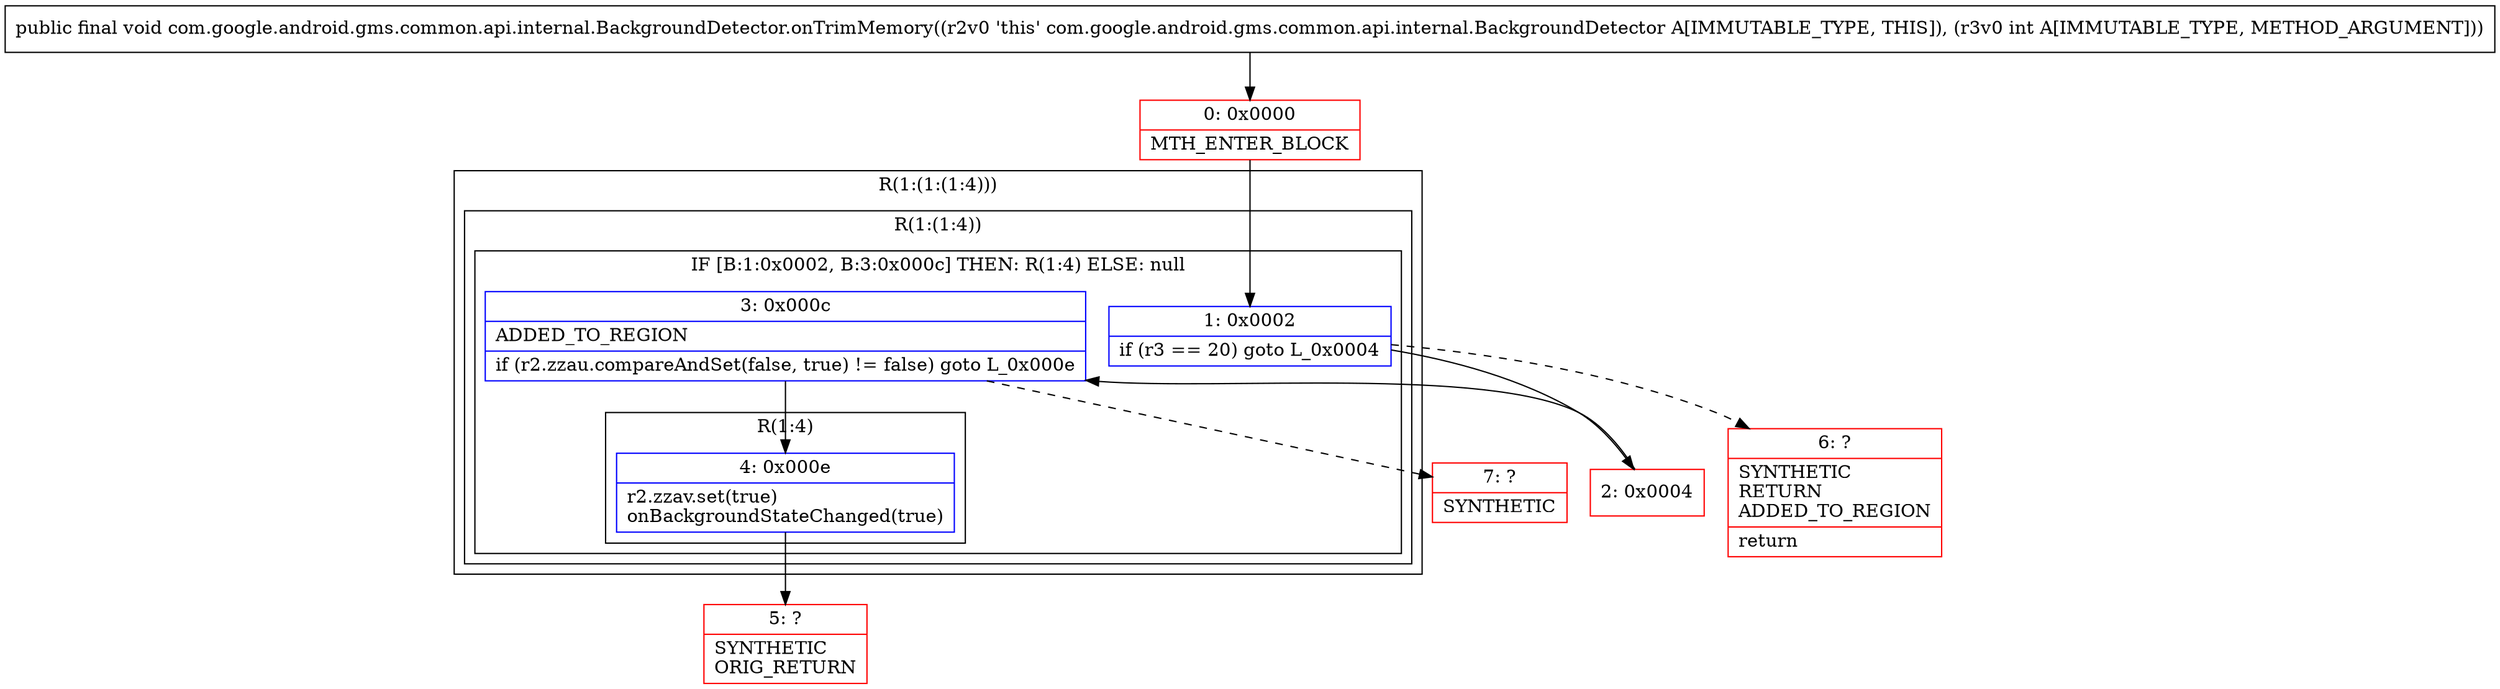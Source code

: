 digraph "CFG forcom.google.android.gms.common.api.internal.BackgroundDetector.onTrimMemory(I)V" {
subgraph cluster_Region_1326405667 {
label = "R(1:(1:(1:4)))";
node [shape=record,color=blue];
subgraph cluster_Region_904575391 {
label = "R(1:(1:4))";
node [shape=record,color=blue];
subgraph cluster_IfRegion_1308832207 {
label = "IF [B:1:0x0002, B:3:0x000c] THEN: R(1:4) ELSE: null";
node [shape=record,color=blue];
Node_1 [shape=record,label="{1\:\ 0x0002|if (r3 == 20) goto L_0x0004\l}"];
Node_3 [shape=record,label="{3\:\ 0x000c|ADDED_TO_REGION\l|if (r2.zzau.compareAndSet(false, true) != false) goto L_0x000e\l}"];
subgraph cluster_Region_1053298236 {
label = "R(1:4)";
node [shape=record,color=blue];
Node_4 [shape=record,label="{4\:\ 0x000e|r2.zzav.set(true)\lonBackgroundStateChanged(true)\l}"];
}
}
}
}
Node_0 [shape=record,color=red,label="{0\:\ 0x0000|MTH_ENTER_BLOCK\l}"];
Node_2 [shape=record,color=red,label="{2\:\ 0x0004}"];
Node_5 [shape=record,color=red,label="{5\:\ ?|SYNTHETIC\lORIG_RETURN\l}"];
Node_6 [shape=record,color=red,label="{6\:\ ?|SYNTHETIC\lRETURN\lADDED_TO_REGION\l|return\l}"];
Node_7 [shape=record,color=red,label="{7\:\ ?|SYNTHETIC\l}"];
MethodNode[shape=record,label="{public final void com.google.android.gms.common.api.internal.BackgroundDetector.onTrimMemory((r2v0 'this' com.google.android.gms.common.api.internal.BackgroundDetector A[IMMUTABLE_TYPE, THIS]), (r3v0 int A[IMMUTABLE_TYPE, METHOD_ARGUMENT])) }"];
MethodNode -> Node_0;
Node_1 -> Node_2;
Node_1 -> Node_6[style=dashed];
Node_3 -> Node_4;
Node_3 -> Node_7[style=dashed];
Node_4 -> Node_5;
Node_0 -> Node_1;
Node_2 -> Node_3;
}

